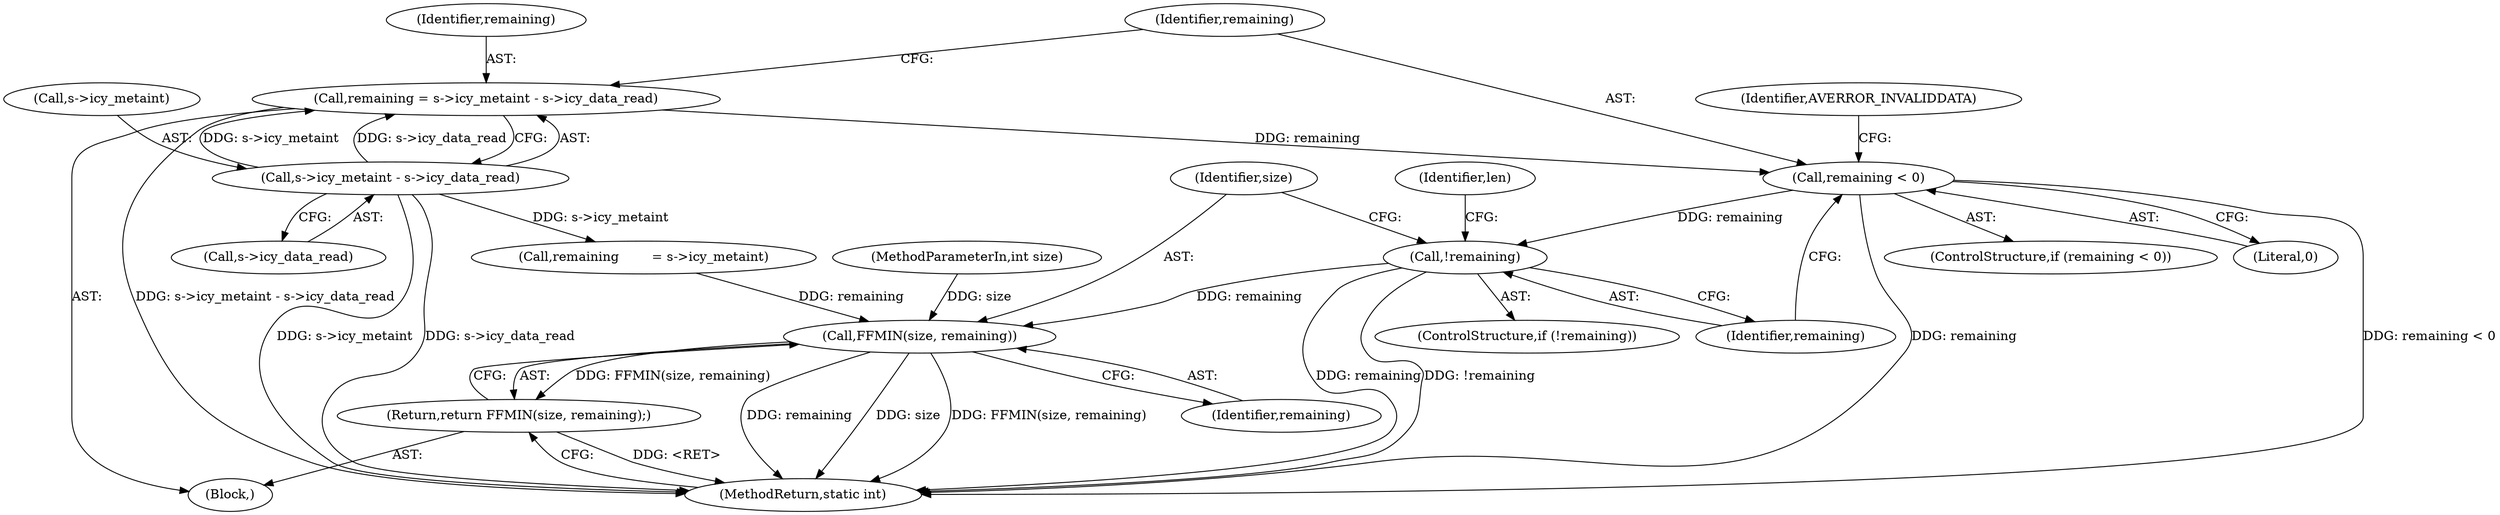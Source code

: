 digraph "0_FFmpeg_2a05c8f813de6f2278827734bf8102291e7484aa_8@API" {
"1000123" [label="(Call,remaining < 0)"];
"1000113" [label="(Call,remaining = s->icy_metaint - s->icy_data_read)"];
"1000115" [label="(Call,s->icy_metaint - s->icy_data_read)"];
"1000129" [label="(Call,!remaining)"];
"1000204" [label="(Call,FFMIN(size, remaining))"];
"1000203" [label="(Return,return FFMIN(size, remaining);)"];
"1000114" [label="(Identifier,remaining)"];
"1000123" [label="(Call,remaining < 0)"];
"1000113" [label="(Call,remaining = s->icy_metaint - s->icy_data_read)"];
"1000125" [label="(Literal,0)"];
"1000104" [label="(MethodParameterIn,int size)"];
"1000116" [label="(Call,s->icy_metaint)"];
"1000204" [label="(Call,FFMIN(size, remaining))"];
"1000127" [label="(Identifier,AVERROR_INVALIDDATA)"];
"1000115" [label="(Call,s->icy_metaint - s->icy_data_read)"];
"1000124" [label="(Identifier,remaining)"];
"1000198" [label="(Call,remaining        = s->icy_metaint)"];
"1000207" [label="(MethodReturn,static int)"];
"1000203" [label="(Return,return FFMIN(size, remaining);)"];
"1000128" [label="(ControlStructure,if (!remaining))"];
"1000205" [label="(Identifier,size)"];
"1000135" [label="(Identifier,len)"];
"1000119" [label="(Call,s->icy_data_read)"];
"1000129" [label="(Call,!remaining)"];
"1000122" [label="(ControlStructure,if (remaining < 0))"];
"1000105" [label="(Block,)"];
"1000130" [label="(Identifier,remaining)"];
"1000206" [label="(Identifier,remaining)"];
"1000123" -> "1000122"  [label="AST: "];
"1000123" -> "1000125"  [label="CFG: "];
"1000124" -> "1000123"  [label="AST: "];
"1000125" -> "1000123"  [label="AST: "];
"1000127" -> "1000123"  [label="CFG: "];
"1000130" -> "1000123"  [label="CFG: "];
"1000123" -> "1000207"  [label="DDG: remaining < 0"];
"1000123" -> "1000207"  [label="DDG: remaining"];
"1000113" -> "1000123"  [label="DDG: remaining"];
"1000123" -> "1000129"  [label="DDG: remaining"];
"1000113" -> "1000105"  [label="AST: "];
"1000113" -> "1000115"  [label="CFG: "];
"1000114" -> "1000113"  [label="AST: "];
"1000115" -> "1000113"  [label="AST: "];
"1000124" -> "1000113"  [label="CFG: "];
"1000113" -> "1000207"  [label="DDG: s->icy_metaint - s->icy_data_read"];
"1000115" -> "1000113"  [label="DDG: s->icy_metaint"];
"1000115" -> "1000113"  [label="DDG: s->icy_data_read"];
"1000115" -> "1000119"  [label="CFG: "];
"1000116" -> "1000115"  [label="AST: "];
"1000119" -> "1000115"  [label="AST: "];
"1000115" -> "1000207"  [label="DDG: s->icy_data_read"];
"1000115" -> "1000207"  [label="DDG: s->icy_metaint"];
"1000115" -> "1000198"  [label="DDG: s->icy_metaint"];
"1000129" -> "1000128"  [label="AST: "];
"1000129" -> "1000130"  [label="CFG: "];
"1000130" -> "1000129"  [label="AST: "];
"1000135" -> "1000129"  [label="CFG: "];
"1000205" -> "1000129"  [label="CFG: "];
"1000129" -> "1000207"  [label="DDG: remaining"];
"1000129" -> "1000207"  [label="DDG: !remaining"];
"1000129" -> "1000204"  [label="DDG: remaining"];
"1000204" -> "1000203"  [label="AST: "];
"1000204" -> "1000206"  [label="CFG: "];
"1000205" -> "1000204"  [label="AST: "];
"1000206" -> "1000204"  [label="AST: "];
"1000203" -> "1000204"  [label="CFG: "];
"1000204" -> "1000207"  [label="DDG: remaining"];
"1000204" -> "1000207"  [label="DDG: size"];
"1000204" -> "1000207"  [label="DDG: FFMIN(size, remaining)"];
"1000204" -> "1000203"  [label="DDG: FFMIN(size, remaining)"];
"1000104" -> "1000204"  [label="DDG: size"];
"1000198" -> "1000204"  [label="DDG: remaining"];
"1000203" -> "1000105"  [label="AST: "];
"1000207" -> "1000203"  [label="CFG: "];
"1000203" -> "1000207"  [label="DDG: <RET>"];
}
